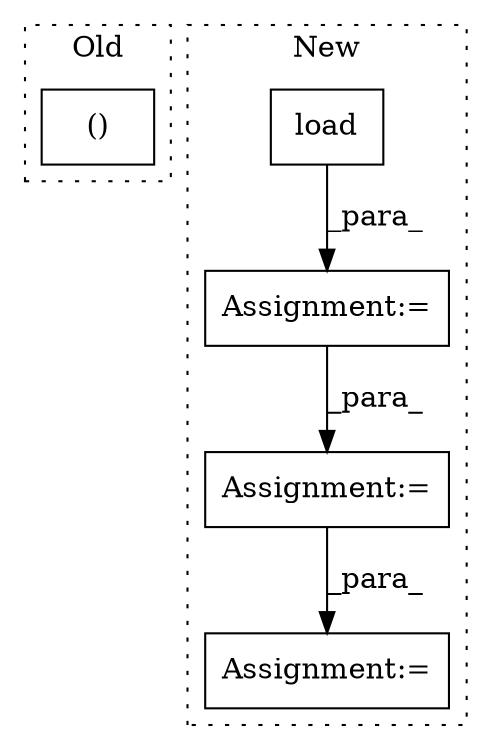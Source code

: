 digraph G {
subgraph cluster0 {
1 [label="()" a="106" s="3618" l="23" shape="box"];
label = "Old";
style="dotted";
}
subgraph cluster1 {
2 [label="load" a="32" s="3658,3692" l="5,1" shape="box"];
3 [label="Assignment:=" a="7" s="3861" l="42" shape="box"];
4 [label="Assignment:=" a="7" s="3652" l="1" shape="box"];
5 [label="Assignment:=" a="7" s="3776" l="14" shape="box"];
label = "New";
style="dotted";
}
2 -> 4 [label="_para_"];
3 -> 5 [label="_para_"];
4 -> 3 [label="_para_"];
}